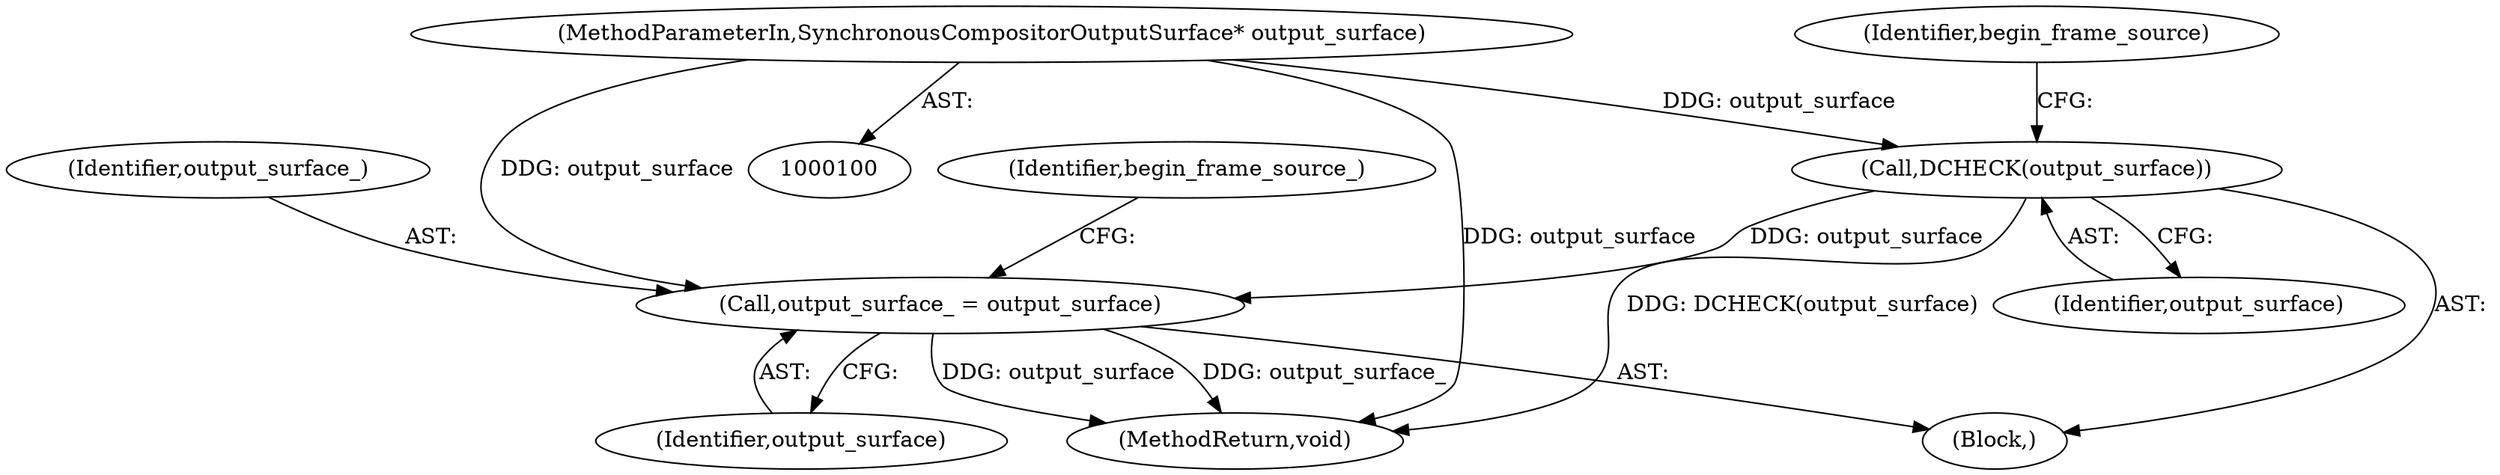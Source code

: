 digraph "0_Chrome_0e3d721470add955c056e3051614f58c7220e85b_4@pointer" {
"1000101" [label="(MethodParameterIn,SynchronousCompositorOutputSurface* output_surface)"];
"1000111" [label="(Call,DCHECK(output_surface))"];
"1000119" [label="(Call,output_surface_ = output_surface)"];
"1000123" [label="(Identifier,begin_frame_source_)"];
"1000101" [label="(MethodParameterIn,SynchronousCompositorOutputSurface* output_surface)"];
"1000120" [label="(Identifier,output_surface_)"];
"1000111" [label="(Call,DCHECK(output_surface))"];
"1000132" [label="(MethodReturn,void)"];
"1000121" [label="(Identifier,output_surface)"];
"1000114" [label="(Identifier,begin_frame_source)"];
"1000104" [label="(Block,)"];
"1000119" [label="(Call,output_surface_ = output_surface)"];
"1000112" [label="(Identifier,output_surface)"];
"1000101" -> "1000100"  [label="AST: "];
"1000101" -> "1000132"  [label="DDG: output_surface"];
"1000101" -> "1000111"  [label="DDG: output_surface"];
"1000101" -> "1000119"  [label="DDG: output_surface"];
"1000111" -> "1000104"  [label="AST: "];
"1000111" -> "1000112"  [label="CFG: "];
"1000112" -> "1000111"  [label="AST: "];
"1000114" -> "1000111"  [label="CFG: "];
"1000111" -> "1000132"  [label="DDG: DCHECK(output_surface)"];
"1000111" -> "1000119"  [label="DDG: output_surface"];
"1000119" -> "1000104"  [label="AST: "];
"1000119" -> "1000121"  [label="CFG: "];
"1000120" -> "1000119"  [label="AST: "];
"1000121" -> "1000119"  [label="AST: "];
"1000123" -> "1000119"  [label="CFG: "];
"1000119" -> "1000132"  [label="DDG: output_surface"];
"1000119" -> "1000132"  [label="DDG: output_surface_"];
}
